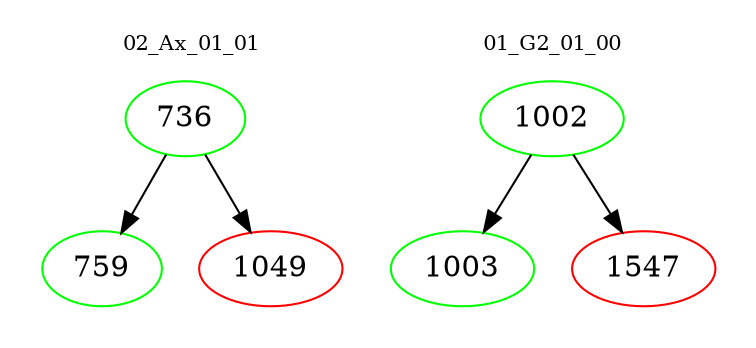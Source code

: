 digraph{
subgraph cluster_0 {
color = white
label = "02_Ax_01_01";
fontsize=10;
T0_736 [label="736", color="green"]
T0_736 -> T0_759 [color="black"]
T0_759 [label="759", color="green"]
T0_736 -> T0_1049 [color="black"]
T0_1049 [label="1049", color="red"]
}
subgraph cluster_1 {
color = white
label = "01_G2_01_00";
fontsize=10;
T1_1002 [label="1002", color="green"]
T1_1002 -> T1_1003 [color="black"]
T1_1003 [label="1003", color="green"]
T1_1002 -> T1_1547 [color="black"]
T1_1547 [label="1547", color="red"]
}
}
